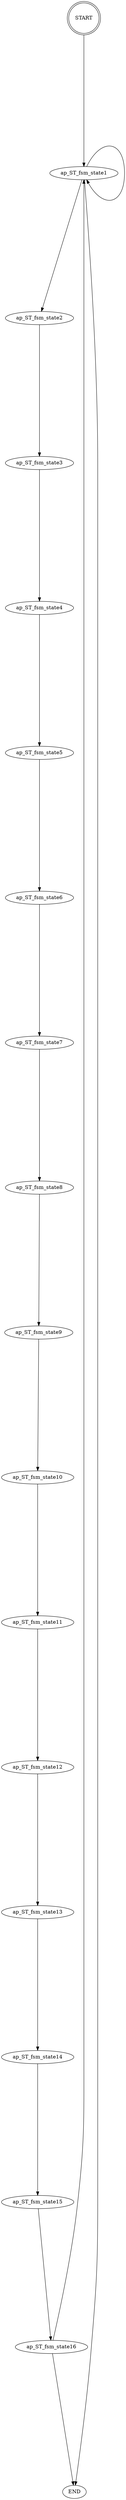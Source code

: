 digraph "" {
 graph [ranksep=5.0];
edge [color=black,
len=2.0
];
START    [shape=doublecircle];
START -> ap_ST_fsm_state1;
ap_ST_fsm_state1 -> ap_ST_fsm_state2;
ap_ST_fsm_state1 -> ap_ST_fsm_state1;
ap_ST_fsm_state1 -> END;
ap_ST_fsm_state2 -> ap_ST_fsm_state3;
ap_ST_fsm_state3 -> ap_ST_fsm_state4;
ap_ST_fsm_state4 -> ap_ST_fsm_state5;
ap_ST_fsm_state5 -> ap_ST_fsm_state6;
ap_ST_fsm_state6 -> ap_ST_fsm_state7;
ap_ST_fsm_state7 -> ap_ST_fsm_state8;
ap_ST_fsm_state8 -> ap_ST_fsm_state9;
ap_ST_fsm_state9 -> ap_ST_fsm_state10;
ap_ST_fsm_state10 -> ap_ST_fsm_state11;
ap_ST_fsm_state11 -> ap_ST_fsm_state12;
ap_ST_fsm_state12 -> ap_ST_fsm_state13;
ap_ST_fsm_state13 -> ap_ST_fsm_state14;
ap_ST_fsm_state14 -> ap_ST_fsm_state15;
ap_ST_fsm_state15 -> ap_ST_fsm_state16;
ap_ST_fsm_state16 -> ap_ST_fsm_state1;
ap_ST_fsm_state16 -> END;
}
